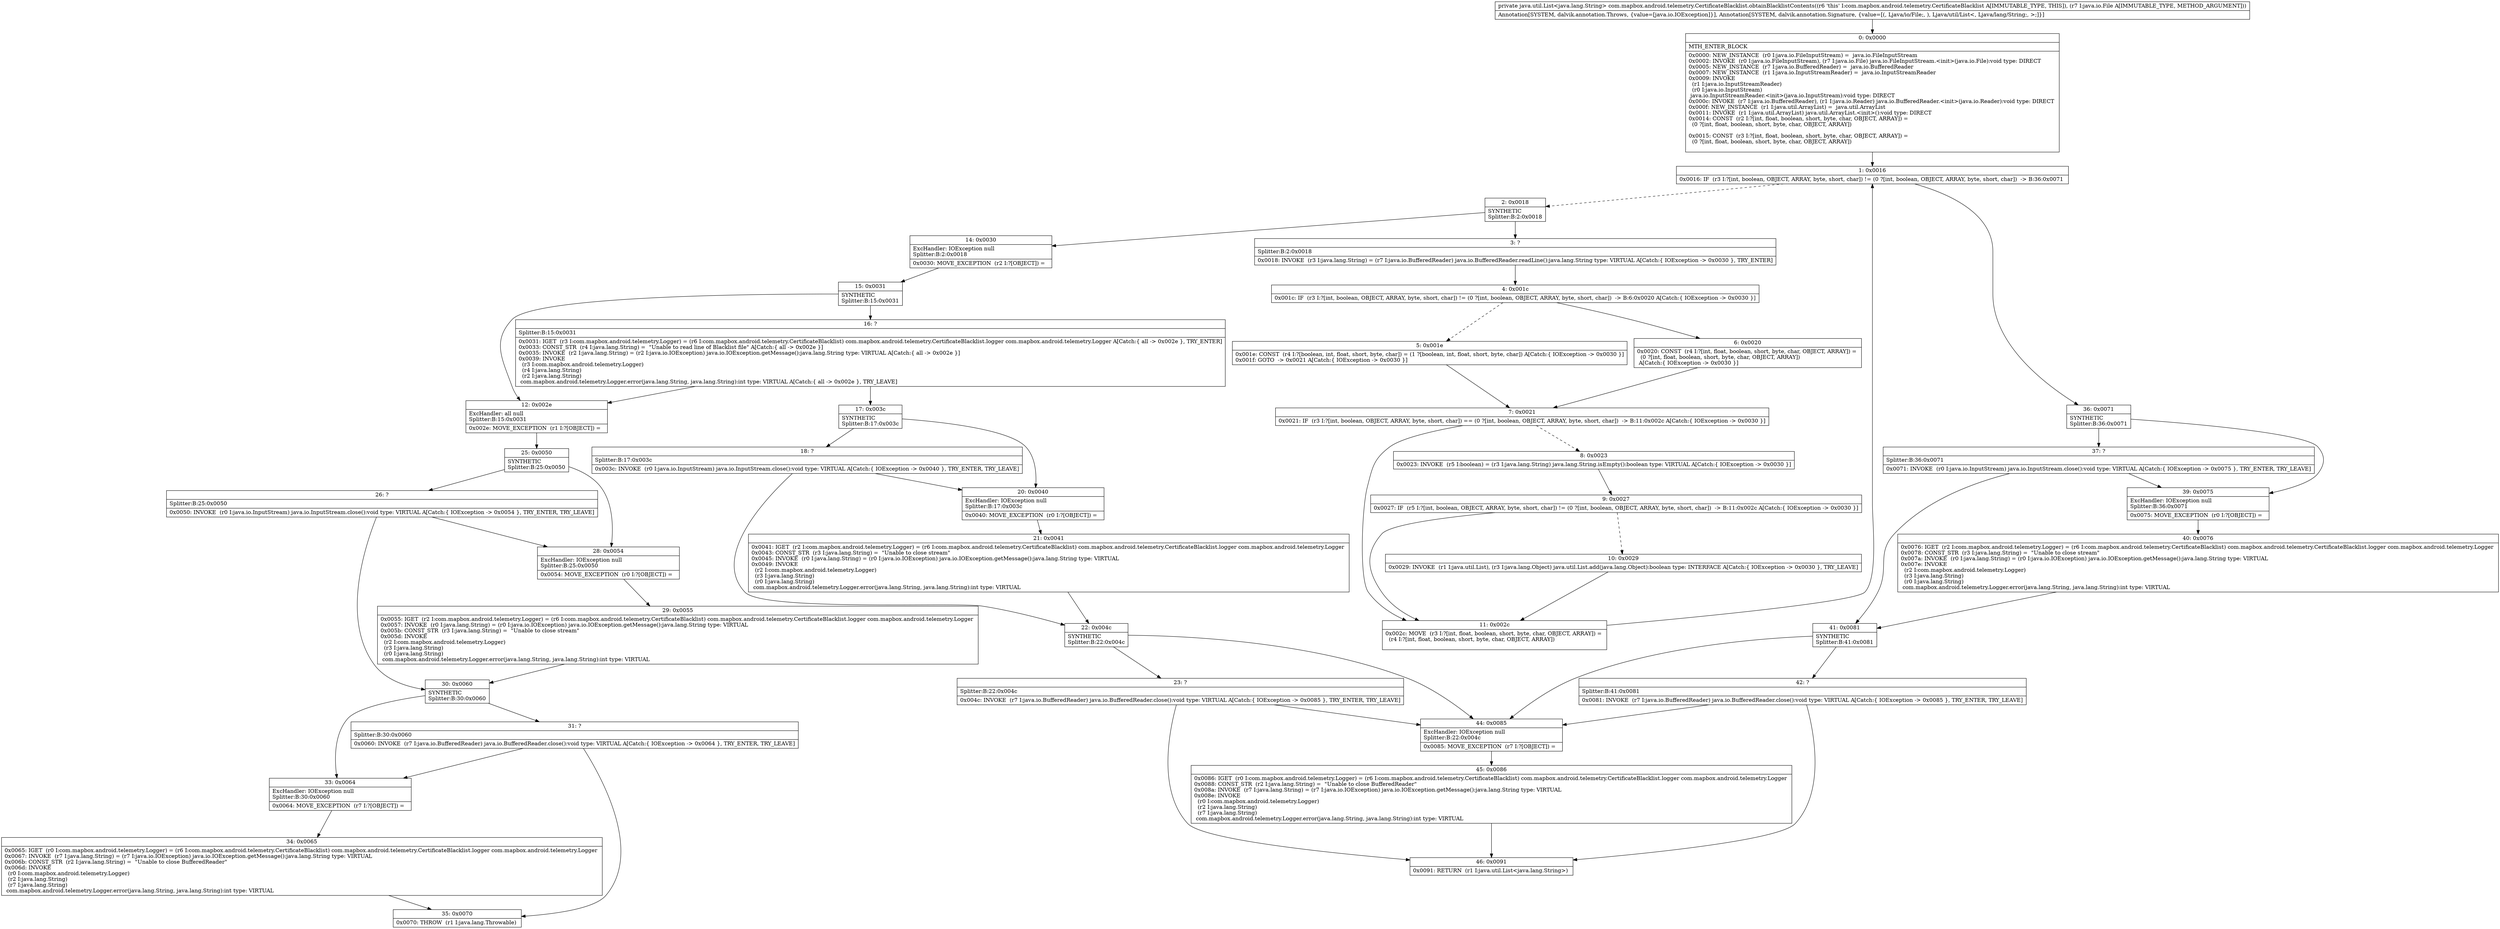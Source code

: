 digraph "CFG forcom.mapbox.android.telemetry.CertificateBlacklist.obtainBlacklistContents(Ljava\/io\/File;)Ljava\/util\/List;" {
Node_0 [shape=record,label="{0\:\ 0x0000|MTH_ENTER_BLOCK\l|0x0000: NEW_INSTANCE  (r0 I:java.io.FileInputStream) =  java.io.FileInputStream \l0x0002: INVOKE  (r0 I:java.io.FileInputStream), (r7 I:java.io.File) java.io.FileInputStream.\<init\>(java.io.File):void type: DIRECT \l0x0005: NEW_INSTANCE  (r7 I:java.io.BufferedReader) =  java.io.BufferedReader \l0x0007: NEW_INSTANCE  (r1 I:java.io.InputStreamReader) =  java.io.InputStreamReader \l0x0009: INVOKE  \l  (r1 I:java.io.InputStreamReader)\l  (r0 I:java.io.InputStream)\l java.io.InputStreamReader.\<init\>(java.io.InputStream):void type: DIRECT \l0x000c: INVOKE  (r7 I:java.io.BufferedReader), (r1 I:java.io.Reader) java.io.BufferedReader.\<init\>(java.io.Reader):void type: DIRECT \l0x000f: NEW_INSTANCE  (r1 I:java.util.ArrayList) =  java.util.ArrayList \l0x0011: INVOKE  (r1 I:java.util.ArrayList) java.util.ArrayList.\<init\>():void type: DIRECT \l0x0014: CONST  (r2 I:?[int, float, boolean, short, byte, char, OBJECT, ARRAY]) = \l  (0 ?[int, float, boolean, short, byte, char, OBJECT, ARRAY])\l \l0x0015: CONST  (r3 I:?[int, float, boolean, short, byte, char, OBJECT, ARRAY]) = \l  (0 ?[int, float, boolean, short, byte, char, OBJECT, ARRAY])\l \l}"];
Node_1 [shape=record,label="{1\:\ 0x0016|0x0016: IF  (r3 I:?[int, boolean, OBJECT, ARRAY, byte, short, char]) != (0 ?[int, boolean, OBJECT, ARRAY, byte, short, char])  \-\> B:36:0x0071 \l}"];
Node_2 [shape=record,label="{2\:\ 0x0018|SYNTHETIC\lSplitter:B:2:0x0018\l}"];
Node_3 [shape=record,label="{3\:\ ?|Splitter:B:2:0x0018\l|0x0018: INVOKE  (r3 I:java.lang.String) = (r7 I:java.io.BufferedReader) java.io.BufferedReader.readLine():java.lang.String type: VIRTUAL A[Catch:\{ IOException \-\> 0x0030 \}, TRY_ENTER]\l}"];
Node_4 [shape=record,label="{4\:\ 0x001c|0x001c: IF  (r3 I:?[int, boolean, OBJECT, ARRAY, byte, short, char]) != (0 ?[int, boolean, OBJECT, ARRAY, byte, short, char])  \-\> B:6:0x0020 A[Catch:\{ IOException \-\> 0x0030 \}]\l}"];
Node_5 [shape=record,label="{5\:\ 0x001e|0x001e: CONST  (r4 I:?[boolean, int, float, short, byte, char]) = (1 ?[boolean, int, float, short, byte, char]) A[Catch:\{ IOException \-\> 0x0030 \}]\l0x001f: GOTO  \-\> 0x0021 A[Catch:\{ IOException \-\> 0x0030 \}]\l}"];
Node_6 [shape=record,label="{6\:\ 0x0020|0x0020: CONST  (r4 I:?[int, float, boolean, short, byte, char, OBJECT, ARRAY]) = \l  (0 ?[int, float, boolean, short, byte, char, OBJECT, ARRAY])\l A[Catch:\{ IOException \-\> 0x0030 \}]\l}"];
Node_7 [shape=record,label="{7\:\ 0x0021|0x0021: IF  (r3 I:?[int, boolean, OBJECT, ARRAY, byte, short, char]) == (0 ?[int, boolean, OBJECT, ARRAY, byte, short, char])  \-\> B:11:0x002c A[Catch:\{ IOException \-\> 0x0030 \}]\l}"];
Node_8 [shape=record,label="{8\:\ 0x0023|0x0023: INVOKE  (r5 I:boolean) = (r3 I:java.lang.String) java.lang.String.isEmpty():boolean type: VIRTUAL A[Catch:\{ IOException \-\> 0x0030 \}]\l}"];
Node_9 [shape=record,label="{9\:\ 0x0027|0x0027: IF  (r5 I:?[int, boolean, OBJECT, ARRAY, byte, short, char]) != (0 ?[int, boolean, OBJECT, ARRAY, byte, short, char])  \-\> B:11:0x002c A[Catch:\{ IOException \-\> 0x0030 \}]\l}"];
Node_10 [shape=record,label="{10\:\ 0x0029|0x0029: INVOKE  (r1 I:java.util.List), (r3 I:java.lang.Object) java.util.List.add(java.lang.Object):boolean type: INTERFACE A[Catch:\{ IOException \-\> 0x0030 \}, TRY_LEAVE]\l}"];
Node_11 [shape=record,label="{11\:\ 0x002c|0x002c: MOVE  (r3 I:?[int, float, boolean, short, byte, char, OBJECT, ARRAY]) = \l  (r4 I:?[int, float, boolean, short, byte, char, OBJECT, ARRAY])\l \l}"];
Node_12 [shape=record,label="{12\:\ 0x002e|ExcHandler: all null\lSplitter:B:15:0x0031\l|0x002e: MOVE_EXCEPTION  (r1 I:?[OBJECT]) =  \l}"];
Node_14 [shape=record,label="{14\:\ 0x0030|ExcHandler: IOException null\lSplitter:B:2:0x0018\l|0x0030: MOVE_EXCEPTION  (r2 I:?[OBJECT]) =  \l}"];
Node_15 [shape=record,label="{15\:\ 0x0031|SYNTHETIC\lSplitter:B:15:0x0031\l}"];
Node_16 [shape=record,label="{16\:\ ?|Splitter:B:15:0x0031\l|0x0031: IGET  (r3 I:com.mapbox.android.telemetry.Logger) = (r6 I:com.mapbox.android.telemetry.CertificateBlacklist) com.mapbox.android.telemetry.CertificateBlacklist.logger com.mapbox.android.telemetry.Logger A[Catch:\{ all \-\> 0x002e \}, TRY_ENTER]\l0x0033: CONST_STR  (r4 I:java.lang.String) =  \"Unable to read line of Blacklist file\" A[Catch:\{ all \-\> 0x002e \}]\l0x0035: INVOKE  (r2 I:java.lang.String) = (r2 I:java.io.IOException) java.io.IOException.getMessage():java.lang.String type: VIRTUAL A[Catch:\{ all \-\> 0x002e \}]\l0x0039: INVOKE  \l  (r3 I:com.mapbox.android.telemetry.Logger)\l  (r4 I:java.lang.String)\l  (r2 I:java.lang.String)\l com.mapbox.android.telemetry.Logger.error(java.lang.String, java.lang.String):int type: VIRTUAL A[Catch:\{ all \-\> 0x002e \}, TRY_LEAVE]\l}"];
Node_17 [shape=record,label="{17\:\ 0x003c|SYNTHETIC\lSplitter:B:17:0x003c\l}"];
Node_18 [shape=record,label="{18\:\ ?|Splitter:B:17:0x003c\l|0x003c: INVOKE  (r0 I:java.io.InputStream) java.io.InputStream.close():void type: VIRTUAL A[Catch:\{ IOException \-\> 0x0040 \}, TRY_ENTER, TRY_LEAVE]\l}"];
Node_20 [shape=record,label="{20\:\ 0x0040|ExcHandler: IOException null\lSplitter:B:17:0x003c\l|0x0040: MOVE_EXCEPTION  (r0 I:?[OBJECT]) =  \l}"];
Node_21 [shape=record,label="{21\:\ 0x0041|0x0041: IGET  (r2 I:com.mapbox.android.telemetry.Logger) = (r6 I:com.mapbox.android.telemetry.CertificateBlacklist) com.mapbox.android.telemetry.CertificateBlacklist.logger com.mapbox.android.telemetry.Logger \l0x0043: CONST_STR  (r3 I:java.lang.String) =  \"Unable to close stream\" \l0x0045: INVOKE  (r0 I:java.lang.String) = (r0 I:java.io.IOException) java.io.IOException.getMessage():java.lang.String type: VIRTUAL \l0x0049: INVOKE  \l  (r2 I:com.mapbox.android.telemetry.Logger)\l  (r3 I:java.lang.String)\l  (r0 I:java.lang.String)\l com.mapbox.android.telemetry.Logger.error(java.lang.String, java.lang.String):int type: VIRTUAL \l}"];
Node_22 [shape=record,label="{22\:\ 0x004c|SYNTHETIC\lSplitter:B:22:0x004c\l}"];
Node_23 [shape=record,label="{23\:\ ?|Splitter:B:22:0x004c\l|0x004c: INVOKE  (r7 I:java.io.BufferedReader) java.io.BufferedReader.close():void type: VIRTUAL A[Catch:\{ IOException \-\> 0x0085 \}, TRY_ENTER, TRY_LEAVE]\l}"];
Node_25 [shape=record,label="{25\:\ 0x0050|SYNTHETIC\lSplitter:B:25:0x0050\l}"];
Node_26 [shape=record,label="{26\:\ ?|Splitter:B:25:0x0050\l|0x0050: INVOKE  (r0 I:java.io.InputStream) java.io.InputStream.close():void type: VIRTUAL A[Catch:\{ IOException \-\> 0x0054 \}, TRY_ENTER, TRY_LEAVE]\l}"];
Node_28 [shape=record,label="{28\:\ 0x0054|ExcHandler: IOException null\lSplitter:B:25:0x0050\l|0x0054: MOVE_EXCEPTION  (r0 I:?[OBJECT]) =  \l}"];
Node_29 [shape=record,label="{29\:\ 0x0055|0x0055: IGET  (r2 I:com.mapbox.android.telemetry.Logger) = (r6 I:com.mapbox.android.telemetry.CertificateBlacklist) com.mapbox.android.telemetry.CertificateBlacklist.logger com.mapbox.android.telemetry.Logger \l0x0057: INVOKE  (r0 I:java.lang.String) = (r0 I:java.io.IOException) java.io.IOException.getMessage():java.lang.String type: VIRTUAL \l0x005b: CONST_STR  (r3 I:java.lang.String) =  \"Unable to close stream\" \l0x005d: INVOKE  \l  (r2 I:com.mapbox.android.telemetry.Logger)\l  (r3 I:java.lang.String)\l  (r0 I:java.lang.String)\l com.mapbox.android.telemetry.Logger.error(java.lang.String, java.lang.String):int type: VIRTUAL \l}"];
Node_30 [shape=record,label="{30\:\ 0x0060|SYNTHETIC\lSplitter:B:30:0x0060\l}"];
Node_31 [shape=record,label="{31\:\ ?|Splitter:B:30:0x0060\l|0x0060: INVOKE  (r7 I:java.io.BufferedReader) java.io.BufferedReader.close():void type: VIRTUAL A[Catch:\{ IOException \-\> 0x0064 \}, TRY_ENTER, TRY_LEAVE]\l}"];
Node_33 [shape=record,label="{33\:\ 0x0064|ExcHandler: IOException null\lSplitter:B:30:0x0060\l|0x0064: MOVE_EXCEPTION  (r7 I:?[OBJECT]) =  \l}"];
Node_34 [shape=record,label="{34\:\ 0x0065|0x0065: IGET  (r0 I:com.mapbox.android.telemetry.Logger) = (r6 I:com.mapbox.android.telemetry.CertificateBlacklist) com.mapbox.android.telemetry.CertificateBlacklist.logger com.mapbox.android.telemetry.Logger \l0x0067: INVOKE  (r7 I:java.lang.String) = (r7 I:java.io.IOException) java.io.IOException.getMessage():java.lang.String type: VIRTUAL \l0x006b: CONST_STR  (r2 I:java.lang.String) =  \"Unable to close BufferedReader\" \l0x006d: INVOKE  \l  (r0 I:com.mapbox.android.telemetry.Logger)\l  (r2 I:java.lang.String)\l  (r7 I:java.lang.String)\l com.mapbox.android.telemetry.Logger.error(java.lang.String, java.lang.String):int type: VIRTUAL \l}"];
Node_35 [shape=record,label="{35\:\ 0x0070|0x0070: THROW  (r1 I:java.lang.Throwable) \l}"];
Node_36 [shape=record,label="{36\:\ 0x0071|SYNTHETIC\lSplitter:B:36:0x0071\l}"];
Node_37 [shape=record,label="{37\:\ ?|Splitter:B:36:0x0071\l|0x0071: INVOKE  (r0 I:java.io.InputStream) java.io.InputStream.close():void type: VIRTUAL A[Catch:\{ IOException \-\> 0x0075 \}, TRY_ENTER, TRY_LEAVE]\l}"];
Node_39 [shape=record,label="{39\:\ 0x0075|ExcHandler: IOException null\lSplitter:B:36:0x0071\l|0x0075: MOVE_EXCEPTION  (r0 I:?[OBJECT]) =  \l}"];
Node_40 [shape=record,label="{40\:\ 0x0076|0x0076: IGET  (r2 I:com.mapbox.android.telemetry.Logger) = (r6 I:com.mapbox.android.telemetry.CertificateBlacklist) com.mapbox.android.telemetry.CertificateBlacklist.logger com.mapbox.android.telemetry.Logger \l0x0078: CONST_STR  (r3 I:java.lang.String) =  \"Unable to close stream\" \l0x007a: INVOKE  (r0 I:java.lang.String) = (r0 I:java.io.IOException) java.io.IOException.getMessage():java.lang.String type: VIRTUAL \l0x007e: INVOKE  \l  (r2 I:com.mapbox.android.telemetry.Logger)\l  (r3 I:java.lang.String)\l  (r0 I:java.lang.String)\l com.mapbox.android.telemetry.Logger.error(java.lang.String, java.lang.String):int type: VIRTUAL \l}"];
Node_41 [shape=record,label="{41\:\ 0x0081|SYNTHETIC\lSplitter:B:41:0x0081\l}"];
Node_42 [shape=record,label="{42\:\ ?|Splitter:B:41:0x0081\l|0x0081: INVOKE  (r7 I:java.io.BufferedReader) java.io.BufferedReader.close():void type: VIRTUAL A[Catch:\{ IOException \-\> 0x0085 \}, TRY_ENTER, TRY_LEAVE]\l}"];
Node_44 [shape=record,label="{44\:\ 0x0085|ExcHandler: IOException null\lSplitter:B:22:0x004c\l|0x0085: MOVE_EXCEPTION  (r7 I:?[OBJECT]) =  \l}"];
Node_45 [shape=record,label="{45\:\ 0x0086|0x0086: IGET  (r0 I:com.mapbox.android.telemetry.Logger) = (r6 I:com.mapbox.android.telemetry.CertificateBlacklist) com.mapbox.android.telemetry.CertificateBlacklist.logger com.mapbox.android.telemetry.Logger \l0x0088: CONST_STR  (r2 I:java.lang.String) =  \"Unable to close BufferedReader\" \l0x008a: INVOKE  (r7 I:java.lang.String) = (r7 I:java.io.IOException) java.io.IOException.getMessage():java.lang.String type: VIRTUAL \l0x008e: INVOKE  \l  (r0 I:com.mapbox.android.telemetry.Logger)\l  (r2 I:java.lang.String)\l  (r7 I:java.lang.String)\l com.mapbox.android.telemetry.Logger.error(java.lang.String, java.lang.String):int type: VIRTUAL \l}"];
Node_46 [shape=record,label="{46\:\ 0x0091|0x0091: RETURN  (r1 I:java.util.List\<java.lang.String\>) \l}"];
MethodNode[shape=record,label="{private java.util.List\<java.lang.String\> com.mapbox.android.telemetry.CertificateBlacklist.obtainBlacklistContents((r6 'this' I:com.mapbox.android.telemetry.CertificateBlacklist A[IMMUTABLE_TYPE, THIS]), (r7 I:java.io.File A[IMMUTABLE_TYPE, METHOD_ARGUMENT]))  | Annotation[SYSTEM, dalvik.annotation.Throws, \{value=[java.io.IOException]\}], Annotation[SYSTEM, dalvik.annotation.Signature, \{value=[(, Ljava\/io\/File;, ), Ljava\/util\/List\<, Ljava\/lang\/String;, \>;]\}]\l}"];
MethodNode -> Node_0;
Node_0 -> Node_1;
Node_1 -> Node_2[style=dashed];
Node_1 -> Node_36;
Node_2 -> Node_3;
Node_2 -> Node_14;
Node_3 -> Node_4;
Node_4 -> Node_5[style=dashed];
Node_4 -> Node_6;
Node_5 -> Node_7;
Node_6 -> Node_7;
Node_7 -> Node_8[style=dashed];
Node_7 -> Node_11;
Node_8 -> Node_9;
Node_9 -> Node_10[style=dashed];
Node_9 -> Node_11;
Node_10 -> Node_11;
Node_11 -> Node_1;
Node_12 -> Node_25;
Node_14 -> Node_15;
Node_15 -> Node_16;
Node_15 -> Node_12;
Node_16 -> Node_17;
Node_16 -> Node_12;
Node_17 -> Node_18;
Node_17 -> Node_20;
Node_18 -> Node_20;
Node_18 -> Node_22;
Node_20 -> Node_21;
Node_21 -> Node_22;
Node_22 -> Node_23;
Node_22 -> Node_44;
Node_23 -> Node_44;
Node_23 -> Node_46;
Node_25 -> Node_26;
Node_25 -> Node_28;
Node_26 -> Node_28;
Node_26 -> Node_30;
Node_28 -> Node_29;
Node_29 -> Node_30;
Node_30 -> Node_31;
Node_30 -> Node_33;
Node_31 -> Node_33;
Node_31 -> Node_35;
Node_33 -> Node_34;
Node_34 -> Node_35;
Node_36 -> Node_37;
Node_36 -> Node_39;
Node_37 -> Node_39;
Node_37 -> Node_41;
Node_39 -> Node_40;
Node_40 -> Node_41;
Node_41 -> Node_42;
Node_41 -> Node_44;
Node_42 -> Node_44;
Node_42 -> Node_46;
Node_44 -> Node_45;
Node_45 -> Node_46;
}

